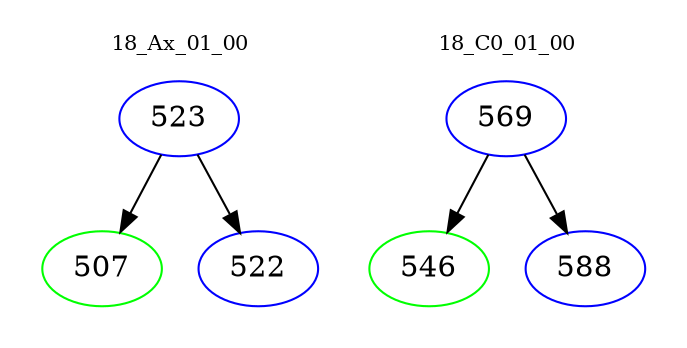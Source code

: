 digraph{
subgraph cluster_0 {
color = white
label = "18_Ax_01_00";
fontsize=10;
T0_523 [label="523", color="blue"]
T0_523 -> T0_507 [color="black"]
T0_507 [label="507", color="green"]
T0_523 -> T0_522 [color="black"]
T0_522 [label="522", color="blue"]
}
subgraph cluster_1 {
color = white
label = "18_C0_01_00";
fontsize=10;
T1_569 [label="569", color="blue"]
T1_569 -> T1_546 [color="black"]
T1_546 [label="546", color="green"]
T1_569 -> T1_588 [color="black"]
T1_588 [label="588", color="blue"]
}
}
